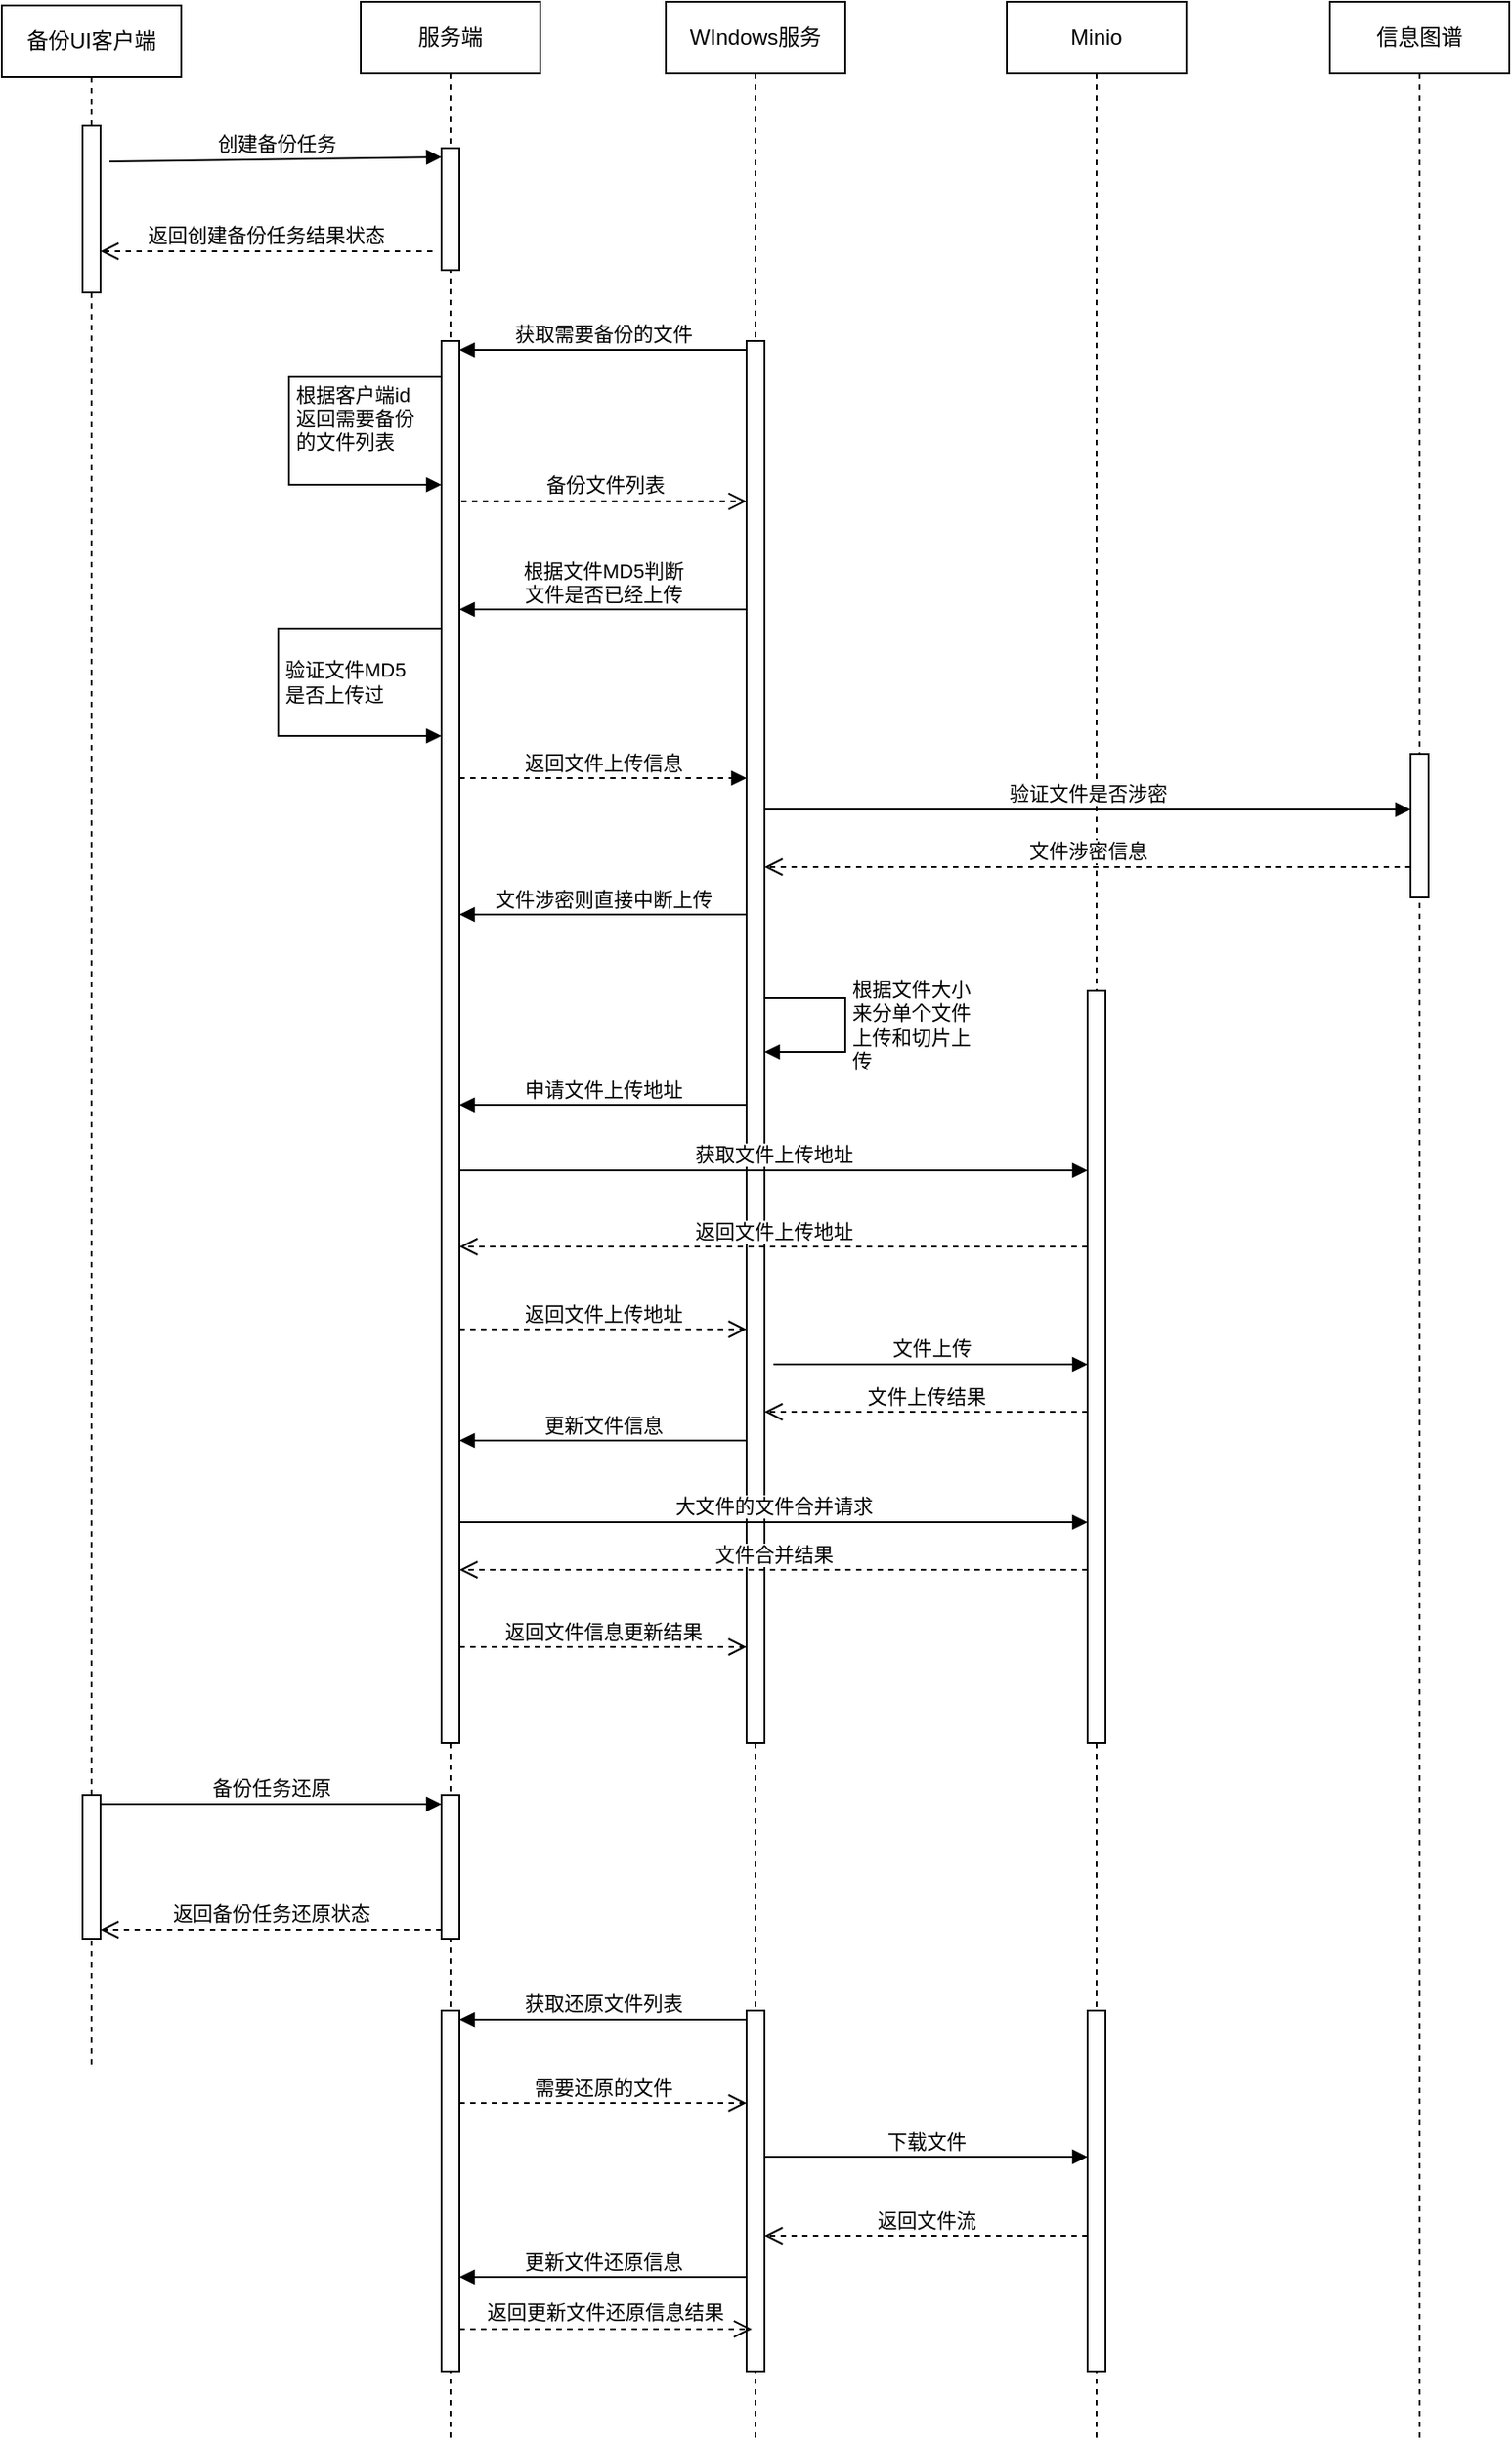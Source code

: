 <mxfile version="21.7.1" type="github">
  <diagram name="Page-1" id="13e1069c-82ec-6db2-03f1-153e76fe0fe0">
    <mxGraphModel dx="878" dy="480" grid="1" gridSize="10" guides="1" tooltips="1" connect="1" arrows="1" fold="1" page="1" pageScale="1" pageWidth="1100" pageHeight="850" background="none" math="0" shadow="0">
      <root>
        <mxCell id="0" />
        <mxCell id="1" parent="0" />
        <mxCell id="BiDLs_91Af1u3nNMaBhe-31" value="备份UI客户端" style="shape=umlLifeline;perimeter=lifelinePerimeter;whiteSpace=wrap;html=1;container=1;dropTarget=0;collapsible=0;recursiveResize=0;outlineConnect=0;portConstraint=eastwest;newEdgeStyle={&quot;curved&quot;:0,&quot;rounded&quot;:0};" vertex="1" parent="1">
          <mxGeometry x="40" y="42" width="100" height="1147" as="geometry" />
        </mxCell>
        <mxCell id="BiDLs_91Af1u3nNMaBhe-36" value="" style="html=1;points=[[0,0,0,0,5],[0,1,0,0,-5],[1,0,0,0,5],[1,1,0,0,-5]];perimeter=orthogonalPerimeter;outlineConnect=0;targetShapes=umlLifeline;portConstraint=eastwest;newEdgeStyle={&quot;curved&quot;:0,&quot;rounded&quot;:0};" vertex="1" parent="BiDLs_91Af1u3nNMaBhe-31">
          <mxGeometry x="45" y="67" width="10" height="93" as="geometry" />
        </mxCell>
        <mxCell id="BiDLs_91Af1u3nNMaBhe-91" value="" style="html=1;points=[[0,0,0,0,5],[0,1,0,0,-5],[1,0,0,0,5],[1,1,0,0,-5]];perimeter=orthogonalPerimeter;outlineConnect=0;targetShapes=umlLifeline;portConstraint=eastwest;newEdgeStyle={&quot;curved&quot;:0,&quot;rounded&quot;:0};" vertex="1" parent="BiDLs_91Af1u3nNMaBhe-31">
          <mxGeometry x="45" y="997" width="10" height="80" as="geometry" />
        </mxCell>
        <mxCell id="BiDLs_91Af1u3nNMaBhe-32" value="服务端" style="shape=umlLifeline;perimeter=lifelinePerimeter;whiteSpace=wrap;html=1;container=1;dropTarget=0;collapsible=0;recursiveResize=0;outlineConnect=0;portConstraint=eastwest;newEdgeStyle={&quot;curved&quot;:0,&quot;rounded&quot;:0};" vertex="1" parent="1">
          <mxGeometry x="240" y="40" width="100" height="1359" as="geometry" />
        </mxCell>
        <mxCell id="BiDLs_91Af1u3nNMaBhe-37" value="" style="html=1;points=[[0,0,0,0,5],[0,1,0,0,-5],[1,0,0,0,5],[1,1,0,0,-5]];perimeter=orthogonalPerimeter;outlineConnect=0;targetShapes=umlLifeline;portConstraint=eastwest;newEdgeStyle={&quot;curved&quot;:0,&quot;rounded&quot;:0};" vertex="1" parent="BiDLs_91Af1u3nNMaBhe-32">
          <mxGeometry x="45" y="81.5" width="10" height="68" as="geometry" />
        </mxCell>
        <mxCell id="BiDLs_91Af1u3nNMaBhe-42" value="" style="html=1;points=[[0,0,0,0,5],[0,1,0,0,-5],[1,0,0,0,5],[1,1,0,0,-5]];perimeter=orthogonalPerimeter;outlineConnect=0;targetShapes=umlLifeline;portConstraint=eastwest;newEdgeStyle={&quot;curved&quot;:0,&quot;rounded&quot;:0};" vertex="1" parent="BiDLs_91Af1u3nNMaBhe-32">
          <mxGeometry x="45" y="189" width="10" height="781" as="geometry" />
        </mxCell>
        <mxCell id="BiDLs_91Af1u3nNMaBhe-56" value="根据客户端id&lt;br&gt;返回需要备份&lt;br&gt;的文件列表" style="html=1;align=left;spacingLeft=2;endArrow=block;rounded=0;edgeStyle=orthogonalEdgeStyle;curved=0;rounded=0;exitX=0;exitY=0;exitDx=0;exitDy=5;exitPerimeter=0;" edge="1" target="BiDLs_91Af1u3nNMaBhe-42" parent="BiDLs_91Af1u3nNMaBhe-32" source="BiDLs_91Af1u3nNMaBhe-42">
          <mxGeometry relative="1" as="geometry">
            <mxPoint x="-20" y="169" as="sourcePoint" />
            <Array as="points">
              <mxPoint x="45" y="209" />
              <mxPoint x="-40" y="209" />
              <mxPoint x="-40" y="269" />
            </Array>
            <mxPoint x="-25" y="249" as="targetPoint" />
          </mxGeometry>
        </mxCell>
        <mxCell id="BiDLs_91Af1u3nNMaBhe-58" value="验证文件MD5&lt;br&gt;是否上传过" style="html=1;align=left;spacingLeft=2;endArrow=block;rounded=0;edgeStyle=orthogonalEdgeStyle;curved=0;rounded=0;" edge="1" parent="BiDLs_91Af1u3nNMaBhe-32" source="BiDLs_91Af1u3nNMaBhe-42" target="BiDLs_91Af1u3nNMaBhe-42">
          <mxGeometry relative="1" as="geometry">
            <mxPoint x="39" y="334" as="sourcePoint" />
            <Array as="points">
              <mxPoint x="-46" y="349" />
              <mxPoint x="-46" y="409" />
            </Array>
            <mxPoint x="39" y="409" as="targetPoint" />
          </mxGeometry>
        </mxCell>
        <mxCell id="BiDLs_91Af1u3nNMaBhe-92" value="" style="html=1;points=[[0,0,0,0,5],[0,1,0,0,-5],[1,0,0,0,5],[1,1,0,0,-5]];perimeter=orthogonalPerimeter;outlineConnect=0;targetShapes=umlLifeline;portConstraint=eastwest;newEdgeStyle={&quot;curved&quot;:0,&quot;rounded&quot;:0};" vertex="1" parent="BiDLs_91Af1u3nNMaBhe-32">
          <mxGeometry x="45" y="999" width="10" height="80" as="geometry" />
        </mxCell>
        <mxCell id="BiDLs_91Af1u3nNMaBhe-96" value="" style="html=1;points=[[0,0,0,0,5],[0,1,0,0,-5],[1,0,0,0,5],[1,1,0,0,-5]];perimeter=orthogonalPerimeter;outlineConnect=0;targetShapes=umlLifeline;portConstraint=eastwest;newEdgeStyle={&quot;curved&quot;:0,&quot;rounded&quot;:0};" vertex="1" parent="BiDLs_91Af1u3nNMaBhe-32">
          <mxGeometry x="45" y="1119" width="10" height="201" as="geometry" />
        </mxCell>
        <mxCell id="BiDLs_91Af1u3nNMaBhe-33" value="WIndows服务" style="shape=umlLifeline;perimeter=lifelinePerimeter;whiteSpace=wrap;html=1;container=1;dropTarget=0;collapsible=0;recursiveResize=0;outlineConnect=0;portConstraint=eastwest;newEdgeStyle={&quot;curved&quot;:0,&quot;rounded&quot;:0};" vertex="1" parent="1">
          <mxGeometry x="410" y="40" width="100" height="1359" as="geometry" />
        </mxCell>
        <mxCell id="BiDLs_91Af1u3nNMaBhe-41" value="" style="html=1;points=[[0,0,0,0,5],[0,1,0,0,-5],[1,0,0,0,5],[1,1,0,0,-5]];perimeter=orthogonalPerimeter;outlineConnect=0;targetShapes=umlLifeline;portConstraint=eastwest;newEdgeStyle={&quot;curved&quot;:0,&quot;rounded&quot;:0};" vertex="1" parent="BiDLs_91Af1u3nNMaBhe-33">
          <mxGeometry x="45" y="189" width="10" height="781" as="geometry" />
        </mxCell>
        <mxCell id="BiDLs_91Af1u3nNMaBhe-69" value="根据文件大小&lt;br style=&quot;border-color: var(--border-color);&quot;&gt;来分单个文件&lt;br style=&quot;border-color: var(--border-color);&quot;&gt;上传和切片上&lt;br style=&quot;border-color: var(--border-color);&quot;&gt;传" style="html=1;align=left;spacingLeft=2;endArrow=block;rounded=0;edgeStyle=orthogonalEdgeStyle;curved=0;rounded=0;" edge="1" parent="BiDLs_91Af1u3nNMaBhe-33">
          <mxGeometry relative="1" as="geometry">
            <mxPoint x="55" y="555" as="sourcePoint" />
            <Array as="points">
              <mxPoint x="100" y="555" />
              <mxPoint x="100" y="585" />
            </Array>
            <mxPoint x="55" y="585" as="targetPoint" />
            <mxPoint as="offset" />
          </mxGeometry>
        </mxCell>
        <mxCell id="BiDLs_91Af1u3nNMaBhe-95" value="" style="html=1;points=[[0,0,0,0,5],[0,1,0,0,-5],[1,0,0,0,5],[1,1,0,0,-5]];perimeter=orthogonalPerimeter;outlineConnect=0;targetShapes=umlLifeline;portConstraint=eastwest;newEdgeStyle={&quot;curved&quot;:0,&quot;rounded&quot;:0};" vertex="1" parent="BiDLs_91Af1u3nNMaBhe-33">
          <mxGeometry x="45" y="1119" width="10" height="201" as="geometry" />
        </mxCell>
        <mxCell id="BiDLs_91Af1u3nNMaBhe-34" value="Minio" style="shape=umlLifeline;perimeter=lifelinePerimeter;whiteSpace=wrap;html=1;container=1;dropTarget=0;collapsible=0;recursiveResize=0;outlineConnect=0;portConstraint=eastwest;newEdgeStyle={&quot;curved&quot;:0,&quot;rounded&quot;:0};" vertex="1" parent="1">
          <mxGeometry x="600" y="40" width="100" height="1359" as="geometry" />
        </mxCell>
        <mxCell id="BiDLs_91Af1u3nNMaBhe-73" value="" style="html=1;points=[[0,0,0,0,5],[0,1,0,0,-5],[1,0,0,0,5],[1,1,0,0,-5]];perimeter=orthogonalPerimeter;outlineConnect=0;targetShapes=umlLifeline;portConstraint=eastwest;newEdgeStyle={&quot;curved&quot;:0,&quot;rounded&quot;:0};" vertex="1" parent="BiDLs_91Af1u3nNMaBhe-34">
          <mxGeometry x="45" y="551" width="10" height="419" as="geometry" />
        </mxCell>
        <mxCell id="BiDLs_91Af1u3nNMaBhe-97" value="" style="html=1;points=[[0,0,0,0,5],[0,1,0,0,-5],[1,0,0,0,5],[1,1,0,0,-5]];perimeter=orthogonalPerimeter;outlineConnect=0;targetShapes=umlLifeline;portConstraint=eastwest;newEdgeStyle={&quot;curved&quot;:0,&quot;rounded&quot;:0};" vertex="1" parent="BiDLs_91Af1u3nNMaBhe-34">
          <mxGeometry x="45" y="1119" width="10" height="201" as="geometry" />
        </mxCell>
        <mxCell id="BiDLs_91Af1u3nNMaBhe-35" value="信息图谱" style="shape=umlLifeline;perimeter=lifelinePerimeter;whiteSpace=wrap;html=1;container=1;dropTarget=0;collapsible=0;recursiveResize=0;outlineConnect=0;portConstraint=eastwest;newEdgeStyle={&quot;curved&quot;:0,&quot;rounded&quot;:0};" vertex="1" parent="1">
          <mxGeometry x="780" y="40" width="100" height="1359" as="geometry" />
        </mxCell>
        <mxCell id="BiDLs_91Af1u3nNMaBhe-76" value="" style="html=1;points=[[0,0,0,0,5],[0,1,0,0,-5],[1,0,0,0,5],[1,1,0,0,-5]];perimeter=orthogonalPerimeter;outlineConnect=0;targetShapes=umlLifeline;portConstraint=eastwest;newEdgeStyle={&quot;curved&quot;:0,&quot;rounded&quot;:0};" vertex="1" parent="BiDLs_91Af1u3nNMaBhe-35">
          <mxGeometry x="45" y="419" width="10" height="80" as="geometry" />
        </mxCell>
        <mxCell id="BiDLs_91Af1u3nNMaBhe-38" value="创建备份任务" style="html=1;verticalAlign=bottom;endArrow=block;curved=0;rounded=0;entryX=0;entryY=0;entryDx=0;entryDy=5;entryPerimeter=0;" edge="1" parent="1" target="BiDLs_91Af1u3nNMaBhe-37">
          <mxGeometry x="0.005" width="80" relative="1" as="geometry">
            <mxPoint x="100" y="129" as="sourcePoint" />
            <mxPoint x="280" y="129" as="targetPoint" />
            <mxPoint as="offset" />
          </mxGeometry>
        </mxCell>
        <mxCell id="BiDLs_91Af1u3nNMaBhe-39" value="返回创建备份任务结果状态" style="html=1;verticalAlign=bottom;endArrow=open;dashed=1;endSize=8;curved=0;rounded=0;" edge="1" parent="1" target="BiDLs_91Af1u3nNMaBhe-36">
          <mxGeometry x="0.005" relative="1" as="geometry">
            <mxPoint x="280" y="179" as="sourcePoint" />
            <mxPoint x="120" y="179" as="targetPoint" />
            <mxPoint as="offset" />
          </mxGeometry>
        </mxCell>
        <mxCell id="BiDLs_91Af1u3nNMaBhe-46" value="获取需要备份的文件" style="html=1;verticalAlign=bottom;endArrow=block;curved=0;rounded=0;entryX=1;entryY=0;entryDx=0;entryDy=5;entryPerimeter=0;exitX=0;exitY=0;exitDx=0;exitDy=5;exitPerimeter=0;" edge="1" parent="1" source="BiDLs_91Af1u3nNMaBhe-41" target="BiDLs_91Af1u3nNMaBhe-42">
          <mxGeometry width="80" relative="1" as="geometry">
            <mxPoint x="360" y="249" as="sourcePoint" />
            <mxPoint x="440" y="249" as="targetPoint" />
          </mxGeometry>
        </mxCell>
        <mxCell id="BiDLs_91Af1u3nNMaBhe-47" value="备份文件列表" style="html=1;verticalAlign=bottom;endArrow=open;dashed=1;endSize=8;curved=0;rounded=0;exitX=1.1;exitY=0.382;exitDx=0;exitDy=0;exitPerimeter=0;" edge="1" parent="1">
          <mxGeometry relative="1" as="geometry">
            <mxPoint x="296" y="318.262" as="sourcePoint" />
            <mxPoint x="455" y="318.262" as="targetPoint" />
          </mxGeometry>
        </mxCell>
        <mxCell id="BiDLs_91Af1u3nNMaBhe-57" value="根据文件MD5判断&lt;br&gt;文件是否已经上传" style="html=1;verticalAlign=bottom;endArrow=block;curved=0;rounded=0;" edge="1" parent="1">
          <mxGeometry width="80" relative="1" as="geometry">
            <mxPoint x="455" y="378.5" as="sourcePoint" />
            <mxPoint x="295" y="378.5" as="targetPoint" />
          </mxGeometry>
        </mxCell>
        <mxCell id="BiDLs_91Af1u3nNMaBhe-64" value="返回文件上传信息" style="html=1;verticalAlign=bottom;endArrow=block;curved=0;rounded=0;dashed=1;" edge="1" parent="1">
          <mxGeometry width="80" relative="1" as="geometry">
            <mxPoint x="295" y="472.5" as="sourcePoint" />
            <mxPoint x="455" y="472.5" as="targetPoint" />
          </mxGeometry>
        </mxCell>
        <mxCell id="BiDLs_91Af1u3nNMaBhe-71" value="申请文件上传地址" style="html=1;verticalAlign=bottom;endArrow=block;curved=0;rounded=0;" edge="1" parent="1">
          <mxGeometry width="80" relative="1" as="geometry">
            <mxPoint x="455" y="654.5" as="sourcePoint" />
            <mxPoint x="295" y="654.5" as="targetPoint" />
          </mxGeometry>
        </mxCell>
        <mxCell id="BiDLs_91Af1u3nNMaBhe-72" value="获取文件上传地址" style="html=1;verticalAlign=bottom;endArrow=block;curved=0;rounded=0;" edge="1" parent="1">
          <mxGeometry width="80" relative="1" as="geometry">
            <mxPoint x="295" y="691" as="sourcePoint" />
            <mxPoint x="645" y="691" as="targetPoint" />
          </mxGeometry>
        </mxCell>
        <mxCell id="BiDLs_91Af1u3nNMaBhe-74" value="返回文件上传地址" style="html=1;verticalAlign=bottom;endArrow=open;dashed=1;endSize=8;curved=0;rounded=0;" edge="1" parent="1">
          <mxGeometry relative="1" as="geometry">
            <mxPoint x="645" y="733.5" as="sourcePoint" />
            <mxPoint x="295" y="733.5" as="targetPoint" />
          </mxGeometry>
        </mxCell>
        <mxCell id="BiDLs_91Af1u3nNMaBhe-75" value="返回文件上传地址" style="html=1;verticalAlign=bottom;endArrow=open;dashed=1;endSize=8;curved=0;rounded=0;" edge="1" parent="1">
          <mxGeometry relative="1" as="geometry">
            <mxPoint x="295" y="779.5" as="sourcePoint" />
            <mxPoint x="455" y="779.5" as="targetPoint" />
            <mxPoint as="offset" />
          </mxGeometry>
        </mxCell>
        <mxCell id="BiDLs_91Af1u3nNMaBhe-77" value="验证文件是否涉密" style="html=1;verticalAlign=bottom;endArrow=block;curved=0;rounded=0;" edge="1" parent="1">
          <mxGeometry width="80" relative="1" as="geometry">
            <mxPoint x="465" y="490" as="sourcePoint" />
            <mxPoint x="825" y="490" as="targetPoint" />
          </mxGeometry>
        </mxCell>
        <mxCell id="BiDLs_91Af1u3nNMaBhe-78" value="文件涉密信息" style="html=1;verticalAlign=bottom;endArrow=open;dashed=1;endSize=8;curved=0;rounded=0;" edge="1" parent="1">
          <mxGeometry relative="1" as="geometry">
            <mxPoint x="825" y="522" as="sourcePoint" />
            <mxPoint x="465" y="522" as="targetPoint" />
          </mxGeometry>
        </mxCell>
        <mxCell id="BiDLs_91Af1u3nNMaBhe-80" value="文件涉密则直接中断上传" style="html=1;verticalAlign=bottom;endArrow=block;curved=0;rounded=0;" edge="1" parent="1">
          <mxGeometry width="80" relative="1" as="geometry">
            <mxPoint x="455" y="548.5" as="sourcePoint" />
            <mxPoint x="295" y="548.5" as="targetPoint" />
          </mxGeometry>
        </mxCell>
        <mxCell id="BiDLs_91Af1u3nNMaBhe-82" value="文件上传" style="html=1;verticalAlign=bottom;endArrow=block;curved=0;rounded=0;" edge="1" parent="1" target="BiDLs_91Af1u3nNMaBhe-73">
          <mxGeometry width="80" relative="1" as="geometry">
            <mxPoint x="470" y="799" as="sourcePoint" />
            <mxPoint x="550" y="799" as="targetPoint" />
          </mxGeometry>
        </mxCell>
        <mxCell id="BiDLs_91Af1u3nNMaBhe-84" value="更新文件信息" style="html=1;verticalAlign=bottom;endArrow=block;curved=0;rounded=0;" edge="1" parent="1">
          <mxGeometry width="80" relative="1" as="geometry">
            <mxPoint x="455" y="841.5" as="sourcePoint" />
            <mxPoint x="295" y="841.5" as="targetPoint" />
            <mxPoint as="offset" />
          </mxGeometry>
        </mxCell>
        <mxCell id="BiDLs_91Af1u3nNMaBhe-86" value="大文件的文件合并请求" style="html=1;verticalAlign=bottom;endArrow=block;curved=0;rounded=0;" edge="1" parent="1">
          <mxGeometry width="80" relative="1" as="geometry">
            <mxPoint x="295" y="887" as="sourcePoint" />
            <mxPoint x="645" y="887" as="targetPoint" />
          </mxGeometry>
        </mxCell>
        <mxCell id="BiDLs_91Af1u3nNMaBhe-87" value="文件上传结果" style="html=1;verticalAlign=bottom;endArrow=open;dashed=1;endSize=8;curved=0;rounded=0;" edge="1" parent="1">
          <mxGeometry relative="1" as="geometry">
            <mxPoint x="645" y="825.5" as="sourcePoint" />
            <mxPoint x="465" y="825.5" as="targetPoint" />
          </mxGeometry>
        </mxCell>
        <mxCell id="BiDLs_91Af1u3nNMaBhe-89" value="文件合并结果" style="html=1;verticalAlign=bottom;endArrow=open;dashed=1;endSize=8;curved=0;rounded=0;" edge="1" parent="1">
          <mxGeometry relative="1" as="geometry">
            <mxPoint x="645" y="913.5" as="sourcePoint" />
            <mxPoint x="295" y="913.5" as="targetPoint" />
          </mxGeometry>
        </mxCell>
        <mxCell id="BiDLs_91Af1u3nNMaBhe-90" value="返回文件信息更新结果" style="html=1;verticalAlign=bottom;endArrow=open;dashed=1;endSize=8;curved=0;rounded=0;" edge="1" parent="1">
          <mxGeometry relative="1" as="geometry">
            <mxPoint x="295" y="956.5" as="sourcePoint" />
            <mxPoint x="455" y="956.5" as="targetPoint" />
            <mxPoint as="offset" />
          </mxGeometry>
        </mxCell>
        <mxCell id="BiDLs_91Af1u3nNMaBhe-93" value="备份任务还原" style="html=1;verticalAlign=bottom;endArrow=block;curved=0;rounded=0;entryX=0;entryY=0;entryDx=0;entryDy=5;entryPerimeter=0;" edge="1" parent="1" source="BiDLs_91Af1u3nNMaBhe-91" target="BiDLs_91Af1u3nNMaBhe-92">
          <mxGeometry width="80" relative="1" as="geometry">
            <mxPoint x="100" y="1049" as="sourcePoint" />
            <mxPoint x="180" y="1049" as="targetPoint" />
          </mxGeometry>
        </mxCell>
        <mxCell id="BiDLs_91Af1u3nNMaBhe-94" value="返回备份任务还原状态" style="html=1;verticalAlign=bottom;endArrow=open;dashed=1;endSize=8;curved=0;rounded=0;exitX=0;exitY=1;exitDx=0;exitDy=-5;exitPerimeter=0;" edge="1" parent="1" source="BiDLs_91Af1u3nNMaBhe-92" target="BiDLs_91Af1u3nNMaBhe-91">
          <mxGeometry relative="1" as="geometry">
            <mxPoint x="210" y="1109" as="sourcePoint" />
            <mxPoint x="130" y="1109" as="targetPoint" />
            <mxPoint as="offset" />
          </mxGeometry>
        </mxCell>
        <mxCell id="BiDLs_91Af1u3nNMaBhe-98" value="获取还原文件列表" style="html=1;verticalAlign=bottom;endArrow=block;curved=0;rounded=0;exitX=0;exitY=0;exitDx=0;exitDy=5;exitPerimeter=0;entryX=1;entryY=0;entryDx=0;entryDy=5;entryPerimeter=0;" edge="1" parent="1" source="BiDLs_91Af1u3nNMaBhe-95" target="BiDLs_91Af1u3nNMaBhe-96">
          <mxGeometry width="80" relative="1" as="geometry">
            <mxPoint x="340" y="1199" as="sourcePoint" />
            <mxPoint x="420" y="1199" as="targetPoint" />
          </mxGeometry>
        </mxCell>
        <mxCell id="BiDLs_91Af1u3nNMaBhe-99" value="需要还原的文件" style="html=1;verticalAlign=bottom;endArrow=open;dashed=1;endSize=8;curved=0;rounded=0;" edge="1" parent="1" target="BiDLs_91Af1u3nNMaBhe-95">
          <mxGeometry x="-0.003" relative="1" as="geometry">
            <mxPoint x="295" y="1210.5" as="sourcePoint" />
            <mxPoint x="450" y="1209" as="targetPoint" />
            <mxPoint as="offset" />
          </mxGeometry>
        </mxCell>
        <mxCell id="BiDLs_91Af1u3nNMaBhe-100" value="下载文件" style="html=1;verticalAlign=bottom;endArrow=block;curved=0;rounded=0;" edge="1" parent="1">
          <mxGeometry width="80" relative="1" as="geometry">
            <mxPoint x="465" y="1240.5" as="sourcePoint" />
            <mxPoint x="645" y="1240.5" as="targetPoint" />
          </mxGeometry>
        </mxCell>
        <mxCell id="BiDLs_91Af1u3nNMaBhe-101" value="返回文件流" style="html=1;verticalAlign=bottom;endArrow=open;dashed=1;endSize=8;curved=0;rounded=0;" edge="1" parent="1">
          <mxGeometry relative="1" as="geometry">
            <mxPoint x="645" y="1284.5" as="sourcePoint" />
            <mxPoint x="465" y="1284.5" as="targetPoint" />
          </mxGeometry>
        </mxCell>
        <mxCell id="BiDLs_91Af1u3nNMaBhe-102" value="更新文件还原信息" style="html=1;verticalAlign=bottom;endArrow=block;curved=0;rounded=0;" edge="1" parent="1">
          <mxGeometry width="80" relative="1" as="geometry">
            <mxPoint x="455" y="1307.5" as="sourcePoint" />
            <mxPoint x="295" y="1307.5" as="targetPoint" />
            <mxPoint as="offset" />
          </mxGeometry>
        </mxCell>
        <mxCell id="BiDLs_91Af1u3nNMaBhe-103" value="返回更新文件还原信息结果" style="html=1;verticalAlign=bottom;endArrow=open;dashed=1;endSize=8;curved=0;rounded=0;entryX=0.3;entryY=0.644;entryDx=0;entryDy=0;entryPerimeter=0;" edge="1" parent="1">
          <mxGeometry x="-0.006" relative="1" as="geometry">
            <mxPoint x="295" y="1336.444" as="sourcePoint" />
            <mxPoint x="458" y="1336.444" as="targetPoint" />
            <mxPoint as="offset" />
          </mxGeometry>
        </mxCell>
      </root>
    </mxGraphModel>
  </diagram>
</mxfile>
